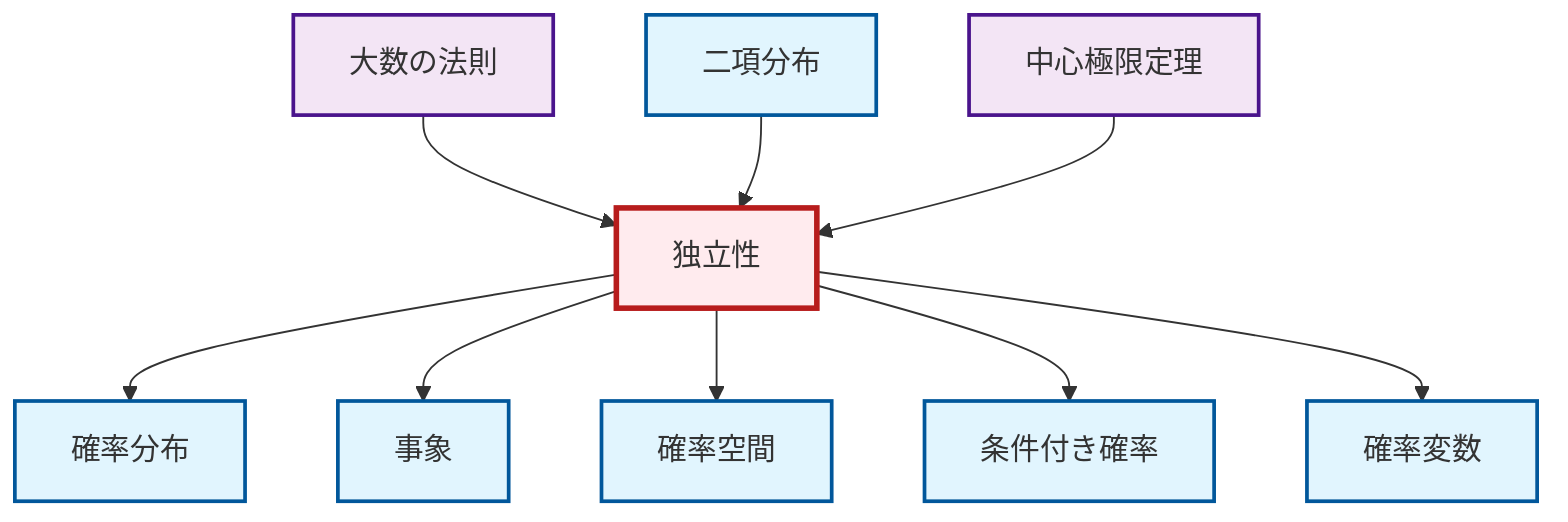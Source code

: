 graph TD
    classDef definition fill:#e1f5fe,stroke:#01579b,stroke-width:2px
    classDef theorem fill:#f3e5f5,stroke:#4a148c,stroke-width:2px
    classDef axiom fill:#fff3e0,stroke:#e65100,stroke-width:2px
    classDef example fill:#e8f5e9,stroke:#1b5e20,stroke-width:2px
    classDef current fill:#ffebee,stroke:#b71c1c,stroke-width:3px
    def-binomial-distribution["二項分布"]:::definition
    def-event["事象"]:::definition
    def-probability-space["確率空間"]:::definition
    thm-law-of-large-numbers["大数の法則"]:::theorem
    def-independence["独立性"]:::definition
    def-conditional-probability["条件付き確率"]:::definition
    def-probability-distribution["確率分布"]:::definition
    def-random-variable["確率変数"]:::definition
    thm-central-limit["中心極限定理"]:::theorem
    def-independence --> def-probability-distribution
    def-independence --> def-event
    def-independence --> def-probability-space
    def-independence --> def-conditional-probability
    def-independence --> def-random-variable
    thm-law-of-large-numbers --> def-independence
    def-binomial-distribution --> def-independence
    thm-central-limit --> def-independence
    class def-independence current
